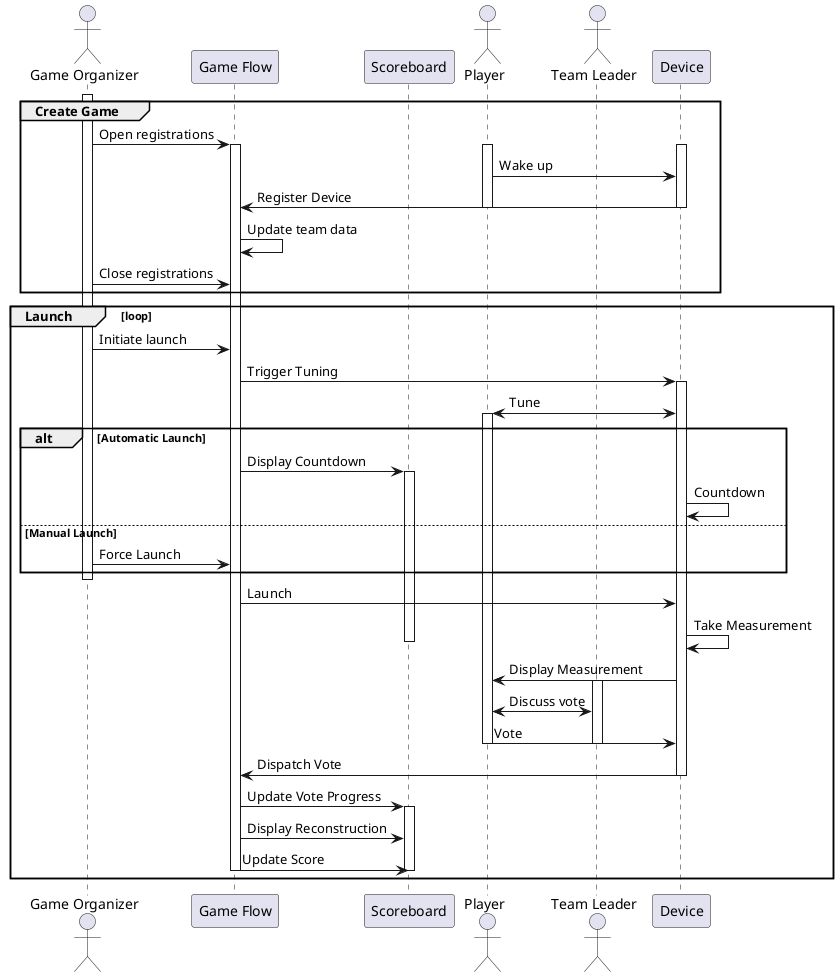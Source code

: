 @startuml Game
actor "Game Organizer" as GO

participant "Game Flow" as GF
participant "Scoreboard" as SC

actor Player as PL
actor "Team Leader" as TL
participant "Device" as DV

activate GO

group Create Game
  GO -> GF : Open registrations
  activate GF
  activate DV
  activate PL
  PL -> DV : Wake up

  DV -> GF : Register Device

  deactivate PL
  deactivate DV

  GF -> GF : Update team data

  GO -> GF : Close registrations
  
end 

group Launch [loop]
    
    GO -> GF : Initiate launch

    GF ->  DV : Trigger Tuning
    activate DV
    PL <-> DV : Tune
    activate PL
    
    alt Automatic Launch
        GF -> SC : Display Countdown
        activate SC
        DV -> DV : Countdown
    else Manual Launch
        GO -> GF : Force Launch
    end
    deactivate GO
    GF -> DV : Launch
    DV -> DV : Take Measurement
    deactivate SC
 
    DV -> PL : Display Measurement

    activate TL
    PL <-> TL : Discuss vote

    PL -> DV : Vote
    deactivate PL
    deactivate TL
    
    DV -> GF : Dispatch Vote
    deactivate DV

    GF -> SC : Update Vote Progress

    
    activate SC
    GF -> SC : Display Reconstruction

    GF-> SC : Update Score

    deactivate GF
    deactivate SC
end


@enduml